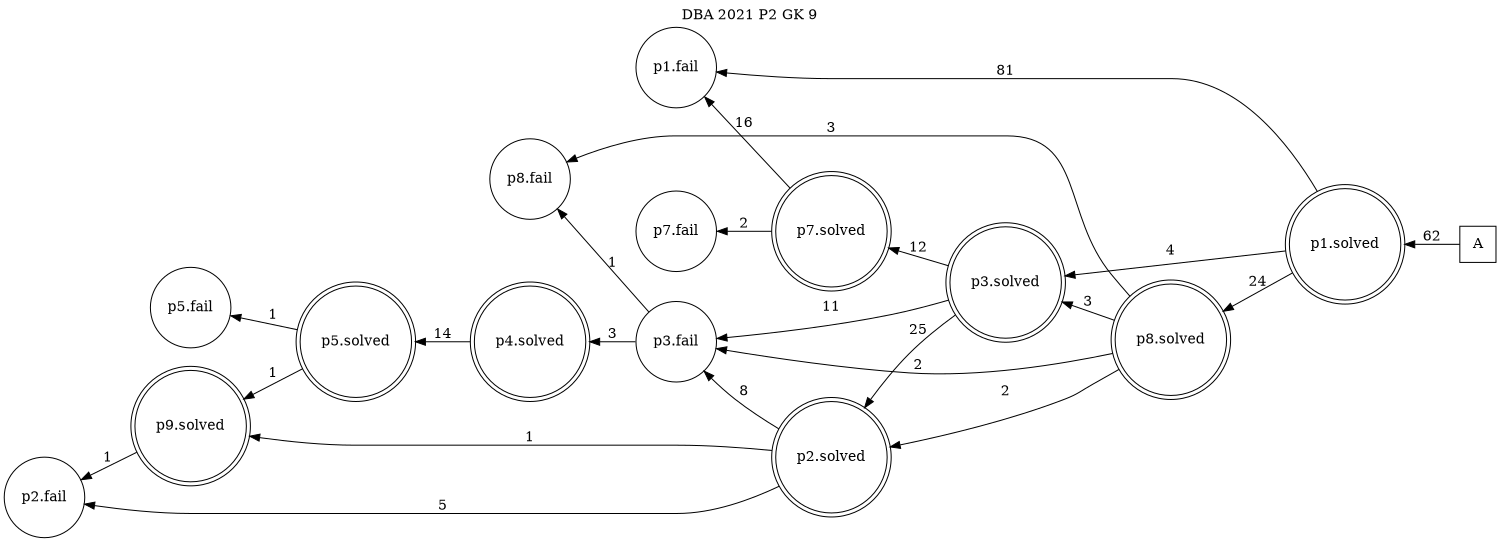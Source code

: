 digraph DBA_2021_P2_GK_9_GOOD {
labelloc="tl"
label= " DBA 2021 P2 GK 9 "
rankdir="RL";
graph [ size=" 10 , 10 !"]

"A" [shape="square" label="A"]
"p1.solved" [shape="doublecircle" label="p1.solved"]
"p3.solved" [shape="doublecircle" label="p3.solved"]
"p7.solved" [shape="doublecircle" label="p7.solved"]
"p7.fail" [shape="circle" label="p7.fail"]
"p1.fail" [shape="circle" label="p1.fail"]
"p8.solved" [shape="doublecircle" label="p8.solved"]
"p8.fail" [shape="circle" label="p8.fail"]
"p2.solved" [shape="doublecircle" label="p2.solved"]
"p3.fail" [shape="circle" label="p3.fail"]
"p2.fail" [shape="circle" label="p2.fail"]
"p9.solved" [shape="doublecircle" label="p9.solved"]
"p4.solved" [shape="doublecircle" label="p4.solved"]
"p5.solved" [shape="doublecircle" label="p5.solved"]
"p5.fail" [shape="circle" label="p5.fail"]
"A" -> "p1.solved" [ label=62]
"p1.solved" -> "p3.solved" [ label=4]
"p1.solved" -> "p1.fail" [ label=81]
"p1.solved" -> "p8.solved" [ label=24]
"p3.solved" -> "p7.solved" [ label=12]
"p3.solved" -> "p2.solved" [ label=25]
"p3.solved" -> "p3.fail" [ label=11]
"p7.solved" -> "p7.fail" [ label=2]
"p7.solved" -> "p1.fail" [ label=16]
"p8.solved" -> "p3.solved" [ label=3]
"p8.solved" -> "p8.fail" [ label=3]
"p8.solved" -> "p2.solved" [ label=2]
"p8.solved" -> "p3.fail" [ label=2]
"p2.solved" -> "p3.fail" [ label=8]
"p2.solved" -> "p2.fail" [ label=5]
"p2.solved" -> "p9.solved" [ label=1]
"p3.fail" -> "p8.fail" [ label=1]
"p3.fail" -> "p4.solved" [ label=3]
"p9.solved" -> "p2.fail" [ label=1]
"p4.solved" -> "p5.solved" [ label=14]
"p5.solved" -> "p9.solved" [ label=1]
"p5.solved" -> "p5.fail" [ label=1]
}
